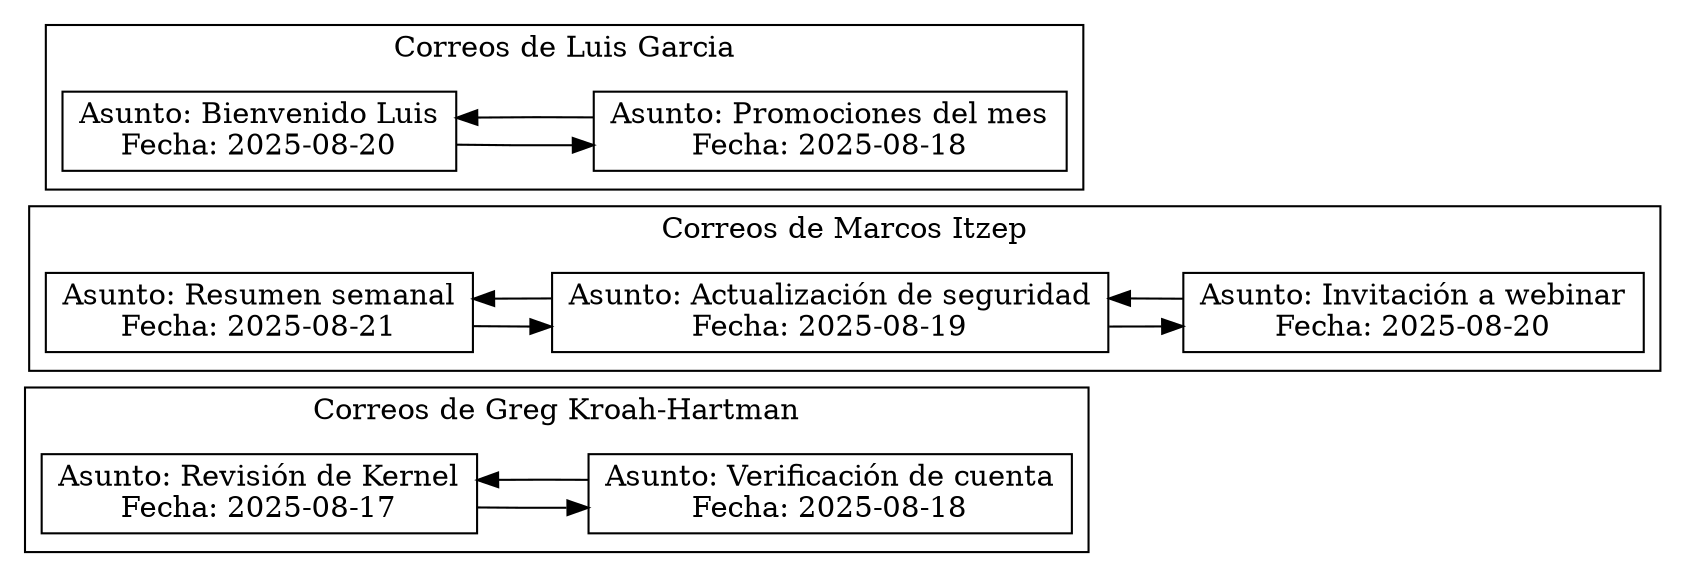 digraph G {
  rankdir=LR;
  node [shape=record];
  subgraph cluster_10 {
    label="Correos de Ian Murdock";
  }
  subgraph cluster_9 {
    label="Correos de Mitchell Baker";
  }
  subgraph cluster_8 {
    label="Correos de Karen Sandler";
  }
  subgraph cluster_7 {
    label="Correos de Jon Corbet";
  }
  subgraph cluster_6 {
    label="Correos de Brian Fox";
  }
  subgraph cluster_5 {
    label="Correos de Steven Mejia";
  }
  subgraph cluster_4 {
    label="Correos de Mark Shuttleworth";
  }
  subgraph cluster_3 {
    label="Correos de Greg Kroah-Hartman";
    "U3_C301" [label="Asunto: Revisión de Kernel\nFecha: 2025-08-17"];
    "U3_C302" [label="Asunto: Verificación de cuenta\nFecha: 2025-08-18"];
    "U3_C301" -> "U3_C302";
    "U3_C302" -> "U3_C301";
  }
  subgraph cluster_2 {
    label="Correos de Marcos Itzep";
    "U2_C201" [label="Asunto: Resumen semanal\nFecha: 2025-08-21"];
    "U2_C202" [label="Asunto: Actualización de seguridad\nFecha: 2025-08-19"];
    "U2_C201" -> "U2_C202";
    "U2_C202" -> "U2_C201";
    "U2_C203" [label="Asunto: Invitación a webinar\nFecha: 2025-08-20"];
    "U2_C202" -> "U2_C203";
    "U2_C203" -> "U2_C202";
  }
  subgraph cluster_1 {
    label="Correos de Luis Garcia";
    "U1_C101" [label="Asunto: Bienvenido Luis\nFecha: 2025-08-20"];
    "U1_C102" [label="Asunto: Promociones del mes\nFecha: 2025-08-18"];
    "U1_C101" -> "U1_C102";
    "U1_C102" -> "U1_C101";
  }
}
